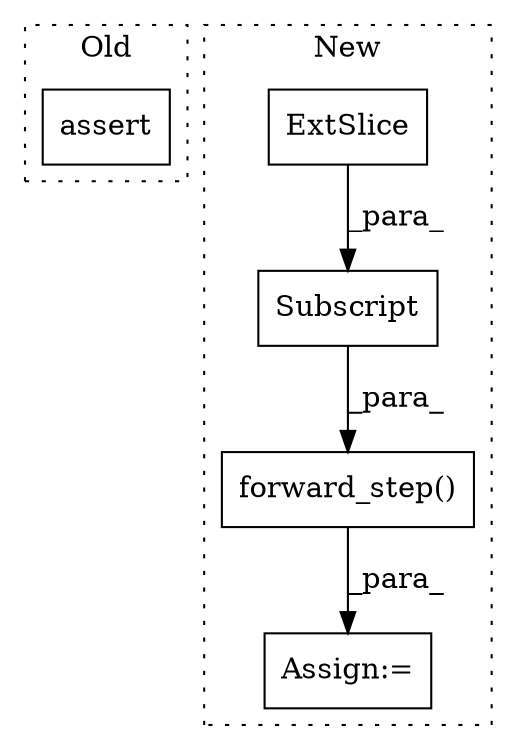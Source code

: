 digraph G {
subgraph cluster0 {
1 [label="assert" a="65" s="20201" l="7" shape="box"];
label = "Old";
style="dotted";
}
subgraph cluster1 {
2 [label="forward_step()" a="75" s="3845,3882" l="21,1" shape="box"];
3 [label="Subscript" a="63" s="3866,0" l="16,0" shape="box"];
4 [label="ExtSlice" a="85" s="3866" l="6" shape="box"];
5 [label="Assign:=" a="68" s="3842" l="3" shape="box"];
label = "New";
style="dotted";
}
2 -> 5 [label="_para_"];
3 -> 2 [label="_para_"];
4 -> 3 [label="_para_"];
}